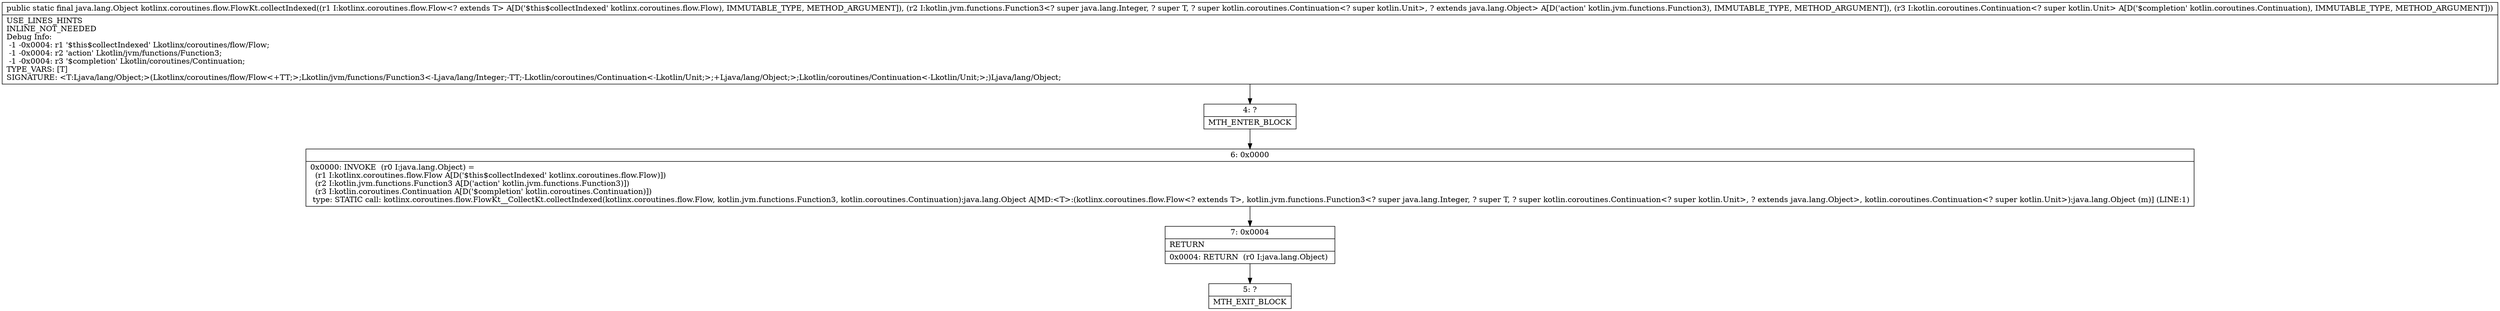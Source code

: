 digraph "CFG forkotlinx.coroutines.flow.FlowKt.collectIndexed(Lkotlinx\/coroutines\/flow\/Flow;Lkotlin\/jvm\/functions\/Function3;Lkotlin\/coroutines\/Continuation;)Ljava\/lang\/Object;" {
Node_4 [shape=record,label="{4\:\ ?|MTH_ENTER_BLOCK\l}"];
Node_6 [shape=record,label="{6\:\ 0x0000|0x0000: INVOKE  (r0 I:java.lang.Object) = \l  (r1 I:kotlinx.coroutines.flow.Flow A[D('$this$collectIndexed' kotlinx.coroutines.flow.Flow)])\l  (r2 I:kotlin.jvm.functions.Function3 A[D('action' kotlin.jvm.functions.Function3)])\l  (r3 I:kotlin.coroutines.Continuation A[D('$completion' kotlin.coroutines.Continuation)])\l type: STATIC call: kotlinx.coroutines.flow.FlowKt__CollectKt.collectIndexed(kotlinx.coroutines.flow.Flow, kotlin.jvm.functions.Function3, kotlin.coroutines.Continuation):java.lang.Object A[MD:\<T\>:(kotlinx.coroutines.flow.Flow\<? extends T\>, kotlin.jvm.functions.Function3\<? super java.lang.Integer, ? super T, ? super kotlin.coroutines.Continuation\<? super kotlin.Unit\>, ? extends java.lang.Object\>, kotlin.coroutines.Continuation\<? super kotlin.Unit\>):java.lang.Object (m)] (LINE:1)\l}"];
Node_7 [shape=record,label="{7\:\ 0x0004|RETURN\l|0x0004: RETURN  (r0 I:java.lang.Object) \l}"];
Node_5 [shape=record,label="{5\:\ ?|MTH_EXIT_BLOCK\l}"];
MethodNode[shape=record,label="{public static final java.lang.Object kotlinx.coroutines.flow.FlowKt.collectIndexed((r1 I:kotlinx.coroutines.flow.Flow\<? extends T\> A[D('$this$collectIndexed' kotlinx.coroutines.flow.Flow), IMMUTABLE_TYPE, METHOD_ARGUMENT]), (r2 I:kotlin.jvm.functions.Function3\<? super java.lang.Integer, ? super T, ? super kotlin.coroutines.Continuation\<? super kotlin.Unit\>, ? extends java.lang.Object\> A[D('action' kotlin.jvm.functions.Function3), IMMUTABLE_TYPE, METHOD_ARGUMENT]), (r3 I:kotlin.coroutines.Continuation\<? super kotlin.Unit\> A[D('$completion' kotlin.coroutines.Continuation), IMMUTABLE_TYPE, METHOD_ARGUMENT]))  | USE_LINES_HINTS\lINLINE_NOT_NEEDED\lDebug Info:\l  \-1 \-0x0004: r1 '$this$collectIndexed' Lkotlinx\/coroutines\/flow\/Flow;\l  \-1 \-0x0004: r2 'action' Lkotlin\/jvm\/functions\/Function3;\l  \-1 \-0x0004: r3 '$completion' Lkotlin\/coroutines\/Continuation;\lTYPE_VARS: [T]\lSIGNATURE: \<T:Ljava\/lang\/Object;\>(Lkotlinx\/coroutines\/flow\/Flow\<+TT;\>;Lkotlin\/jvm\/functions\/Function3\<\-Ljava\/lang\/Integer;\-TT;\-Lkotlin\/coroutines\/Continuation\<\-Lkotlin\/Unit;\>;+Ljava\/lang\/Object;\>;Lkotlin\/coroutines\/Continuation\<\-Lkotlin\/Unit;\>;)Ljava\/lang\/Object;\l}"];
MethodNode -> Node_4;Node_4 -> Node_6;
Node_6 -> Node_7;
Node_7 -> Node_5;
}

